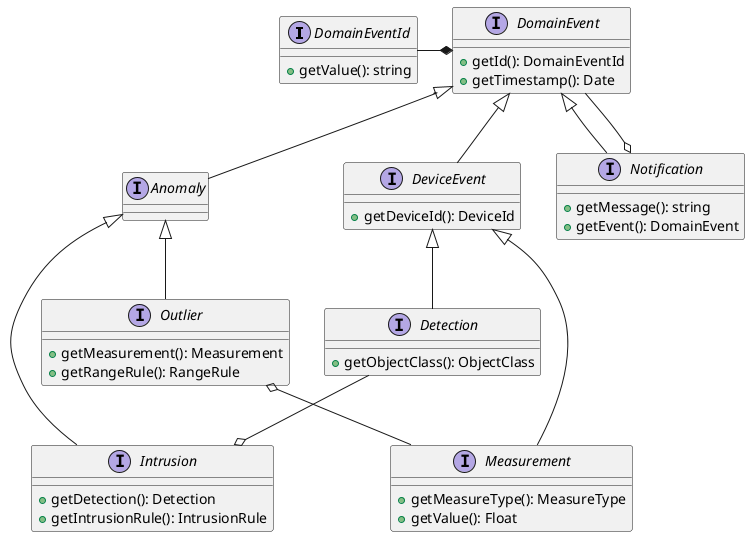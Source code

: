 @startuml

interface DomainEventId {
  + getValue(): string
}

interface DomainEvent {
  + getId(): DomainEventId
  + getTimestamp(): Date
}

interface DeviceEvent {
  + getDeviceId(): DeviceId
}

interface Detection {
  + getObjectClass(): ObjectClass
}
interface Measurement {
  + getMeasureType(): MeasureType
  + getValue(): Float
}

interface Notification {
  + getMessage(): string
  + getEvent(): DomainEvent
}

interface Anomaly
interface Intrusion {
  + getDetection(): Detection
  + getIntrusionRule(): IntrusionRule
}

interface Outlier {
  + getMeasurement(): Measurement
  + getRangeRule(): RangeRule
}

DomainEvent *-left- DomainEventId

DomainEvent <|-- DeviceEvent
DomainEvent <|-- Notification
DeviceEvent <|-- Measurement
DeviceEvent <|-- Detection

DomainEvent <|-- Anomaly
Anomaly <|-- Intrusion
Anomaly <|-- Outlier

Notification o-- DomainEvent

Outlier o-- Measurement
Intrusion o-up- Detection

@enduml

